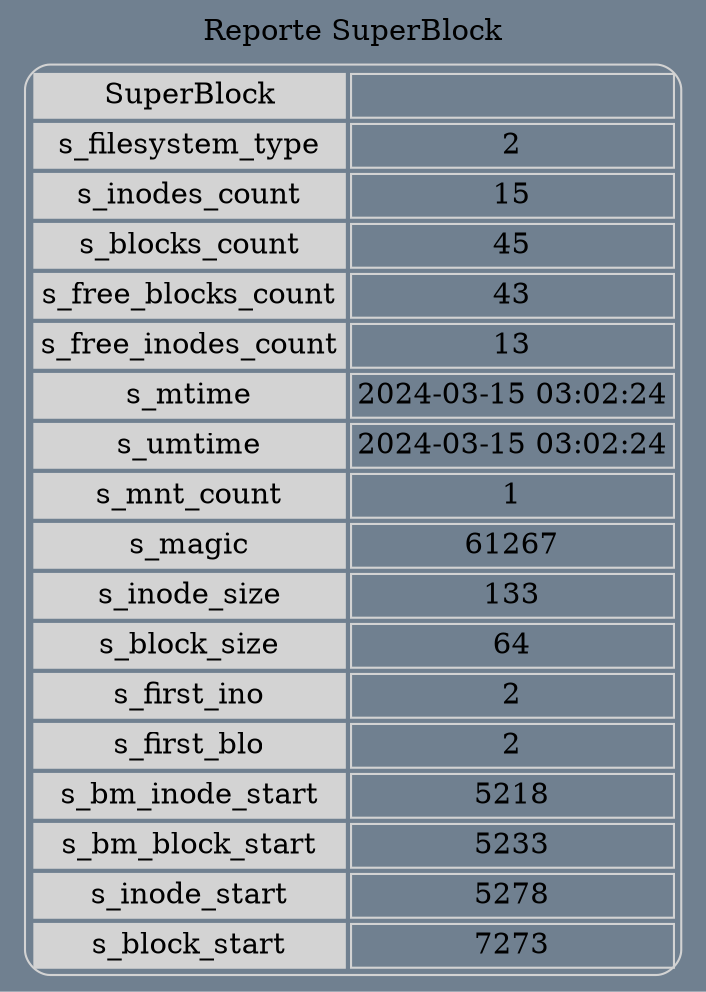 digraph grid {bgcolor="slategrey" label=" Reporte SuperBlock "layout=dot labelloc = "t"edge [weigth=1000 style=dashed color=red4 dir = "both" arrowtail="open" arrowhead="open"]a0[shape=none, color=lightgrey, label=<
<TABLE cellspacing="3" cellpadding="2" style="rounded" >
<TR><TD bgcolor="lightgrey">SuperBlock</TD><TD></TD></TR>
<TR><TD bgcolor="lightgrey">s_filesystem_type</TD><TD>2</TD></TR>
<TR><TD bgcolor="lightgrey">s_inodes_count</TD><TD>15</TD></TR>
<TR><TD bgcolor="lightgrey">s_blocks_count</TD><TD>45</TD></TR>
<TR><TD bgcolor="lightgrey">s_free_blocks_count</TD><TD>43</TD></TR>
<TR><TD bgcolor="lightgrey">s_free_inodes_count</TD><TD>13</TD></TR>
<TR><TD bgcolor="lightgrey">s_mtime</TD><TD>2024-03-15 03:02:24</TD></TR>
<TR><TD bgcolor="lightgrey">s_umtime</TD><TD>2024-03-15 03:02:24</TD></TR>
<TR><TD bgcolor="lightgrey">s_mnt_count</TD><TD>1</TD></TR>
<TR><TD bgcolor="lightgrey">s_magic</TD><TD>61267</TD></TR>
<TR><TD bgcolor="lightgrey">s_inode_size</TD><TD>133</TD></TR>
<TR><TD bgcolor="lightgrey">s_block_size</TD><TD>64</TD></TR>
<TR><TD bgcolor="lightgrey">s_first_ino</TD><TD>2</TD></TR>
<TR><TD bgcolor="lightgrey">s_first_blo</TD><TD>2</TD></TR>
<TR><TD bgcolor="lightgrey">s_bm_inode_start</TD><TD>5218</TD></TR>
<TR><TD bgcolor="lightgrey">s_bm_block_start</TD><TD>5233</TD></TR>
<TR><TD bgcolor="lightgrey">s_inode_start</TD><TD>5278</TD></TR>
<TR><TD bgcolor="lightgrey">s_block_start</TD><TD>7273</TD></TR>
</TABLE>>];
}